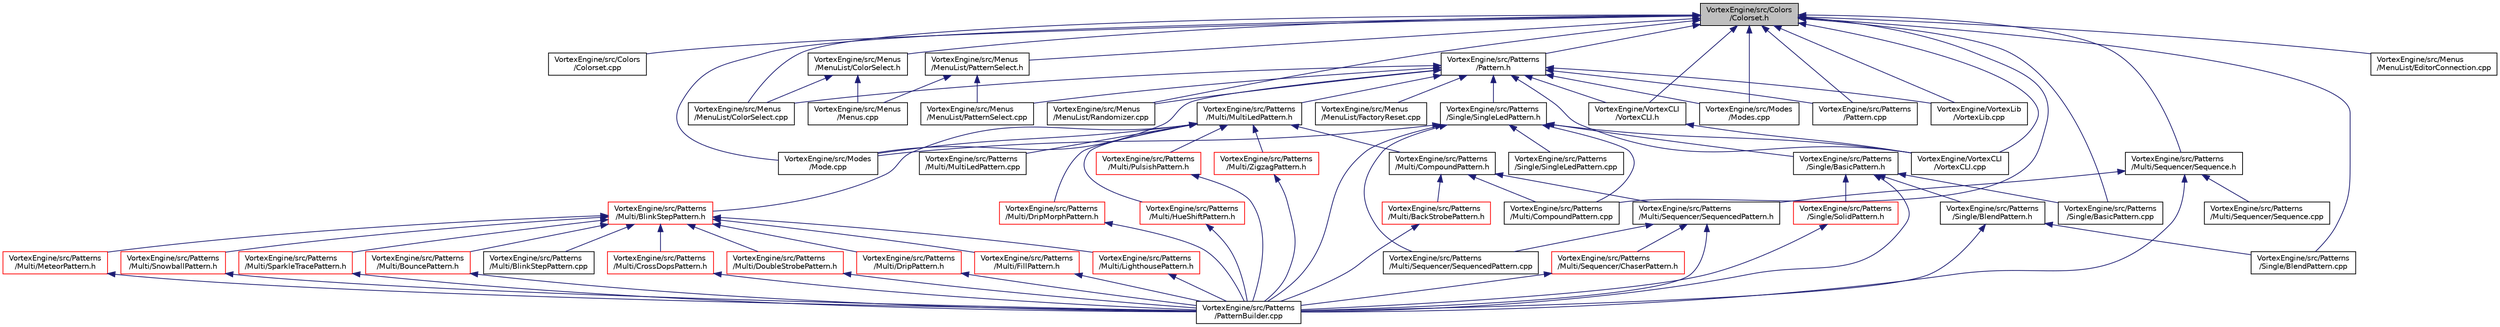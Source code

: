 digraph "VortexEngine/src/Colors/Colorset.h"
{
 // INTERACTIVE_SVG=YES
 // LATEX_PDF_SIZE
  bgcolor="transparent";
  edge [fontname="Helvetica",fontsize="10",labelfontname="Helvetica",labelfontsize="10"];
  node [fontname="Helvetica",fontsize="10",shape=record];
  Node1 [label="VortexEngine/src/Colors\l/Colorset.h",height=0.2,width=0.4,color="black", fillcolor="grey75", style="filled", fontcolor="black",tooltip=" "];
  Node1 -> Node2 [dir="back",color="midnightblue",fontsize="10",style="solid"];
  Node2 [label="VortexEngine/src/Colors\l/Colorset.cpp",height=0.2,width=0.4,color="black",URL="$Colorset_8cpp.html",tooltip=" "];
  Node1 -> Node3 [dir="back",color="midnightblue",fontsize="10",style="solid"];
  Node3 [label="VortexEngine/src/Menus\l/MenuList/ColorSelect.h",height=0.2,width=0.4,color="black",URL="$ColorSelect_8h.html",tooltip=" "];
  Node3 -> Node4 [dir="back",color="midnightblue",fontsize="10",style="solid"];
  Node4 [label="VortexEngine/src/Menus\l/MenuList/ColorSelect.cpp",height=0.2,width=0.4,color="black",URL="$ColorSelect_8cpp.html",tooltip=" "];
  Node3 -> Node5 [dir="back",color="midnightblue",fontsize="10",style="solid"];
  Node5 [label="VortexEngine/src/Menus\l/Menus.cpp",height=0.2,width=0.4,color="black",URL="$Menus_8cpp.html",tooltip=" "];
  Node1 -> Node6 [dir="back",color="midnightblue",fontsize="10",style="solid"];
  Node6 [label="VortexEngine/src/Patterns\l/Pattern.h",height=0.2,width=0.4,color="black",URL="$Pattern_8h.html",tooltip=" "];
  Node6 -> Node4 [dir="back",color="midnightblue",fontsize="10",style="solid"];
  Node6 -> Node7 [dir="back",color="midnightblue",fontsize="10",style="solid"];
  Node7 [label="VortexEngine/src/Menus\l/MenuList/FactoryReset.cpp",height=0.2,width=0.4,color="black",URL="$FactoryReset_8cpp.html",tooltip=" "];
  Node6 -> Node8 [dir="back",color="midnightblue",fontsize="10",style="solid"];
  Node8 [label="VortexEngine/src/Menus\l/MenuList/PatternSelect.cpp",height=0.2,width=0.4,color="black",URL="$PatternSelect_8cpp.html",tooltip=" "];
  Node6 -> Node9 [dir="back",color="midnightblue",fontsize="10",style="solid"];
  Node9 [label="VortexEngine/src/Menus\l/MenuList/Randomizer.cpp",height=0.2,width=0.4,color="black",URL="$Randomizer_8cpp.html",tooltip=" "];
  Node6 -> Node10 [dir="back",color="midnightblue",fontsize="10",style="solid"];
  Node10 [label="VortexEngine/src/Patterns\l/Single/SingleLedPattern.h",height=0.2,width=0.4,color="black",URL="$SingleLedPattern_8h.html",tooltip=" "];
  Node10 -> Node11 [dir="back",color="midnightblue",fontsize="10",style="solid"];
  Node11 [label="VortexEngine/src/Modes\l/Mode.cpp",height=0.2,width=0.4,color="black",URL="$Mode_8cpp.html",tooltip=" "];
  Node10 -> Node12 [dir="back",color="midnightblue",fontsize="10",style="solid"];
  Node12 [label="VortexEngine/src/Patterns\l/Multi/CompoundPattern.cpp",height=0.2,width=0.4,color="black",URL="$CompoundPattern_8cpp.html",tooltip=" "];
  Node10 -> Node13 [dir="back",color="midnightblue",fontsize="10",style="solid"];
  Node13 [label="VortexEngine/src/Patterns\l/Multi/Sequencer/SequencedPattern.cpp",height=0.2,width=0.4,color="black",URL="$SequencedPattern_8cpp.html",tooltip=" "];
  Node10 -> Node14 [dir="back",color="midnightblue",fontsize="10",style="solid"];
  Node14 [label="VortexEngine/src/Patterns\l/PatternBuilder.cpp",height=0.2,width=0.4,color="black",URL="$PatternBuilder_8cpp.html",tooltip=" "];
  Node10 -> Node15 [dir="back",color="midnightblue",fontsize="10",style="solid"];
  Node15 [label="VortexEngine/src/Patterns\l/Single/BasicPattern.h",height=0.2,width=0.4,color="black",URL="$BasicPattern_8h.html",tooltip=" "];
  Node15 -> Node14 [dir="back",color="midnightblue",fontsize="10",style="solid"];
  Node15 -> Node16 [dir="back",color="midnightblue",fontsize="10",style="solid"];
  Node16 [label="VortexEngine/src/Patterns\l/Single/BlendPattern.h",height=0.2,width=0.4,color="black",URL="$BlendPattern_8h.html",tooltip=" "];
  Node16 -> Node14 [dir="back",color="midnightblue",fontsize="10",style="solid"];
  Node16 -> Node17 [dir="back",color="midnightblue",fontsize="10",style="solid"];
  Node17 [label="VortexEngine/src/Patterns\l/Single/BlendPattern.cpp",height=0.2,width=0.4,color="black",URL="$BlendPattern_8cpp.html",tooltip=" "];
  Node15 -> Node18 [dir="back",color="midnightblue",fontsize="10",style="solid"];
  Node18 [label="VortexEngine/src/Patterns\l/Single/SolidPattern.h",height=0.2,width=0.4,color="red",URL="$SolidPattern_8h.html",tooltip=" "];
  Node18 -> Node14 [dir="back",color="midnightblue",fontsize="10",style="solid"];
  Node15 -> Node20 [dir="back",color="midnightblue",fontsize="10",style="solid"];
  Node20 [label="VortexEngine/src/Patterns\l/Single/BasicPattern.cpp",height=0.2,width=0.4,color="black",URL="$BasicPattern_8cpp.html",tooltip=" "];
  Node10 -> Node21 [dir="back",color="midnightblue",fontsize="10",style="solid"];
  Node21 [label="VortexEngine/src/Patterns\l/Single/SingleLedPattern.cpp",height=0.2,width=0.4,color="black",URL="$SingleLedPattern_8cpp.html",tooltip=" "];
  Node10 -> Node22 [dir="back",color="midnightblue",fontsize="10",style="solid"];
  Node22 [label="VortexEngine/VortexCLI\l/VortexCLI.cpp",height=0.2,width=0.4,color="black",URL="$VortexCLI_8cpp.html",tooltip=" "];
  Node6 -> Node23 [dir="back",color="midnightblue",fontsize="10",style="solid"];
  Node23 [label="VortexEngine/src/Patterns\l/Multi/MultiLedPattern.h",height=0.2,width=0.4,color="black",URL="$MultiLedPattern_8h.html",tooltip=" "];
  Node23 -> Node11 [dir="back",color="midnightblue",fontsize="10",style="solid"];
  Node23 -> Node24 [dir="back",color="midnightblue",fontsize="10",style="solid"];
  Node24 [label="VortexEngine/src/Patterns\l/Multi/CompoundPattern.h",height=0.2,width=0.4,color="black",URL="$CompoundPattern_8h.html",tooltip=" "];
  Node24 -> Node25 [dir="back",color="midnightblue",fontsize="10",style="solid"];
  Node25 [label="VortexEngine/src/Patterns\l/Multi/BackStrobePattern.h",height=0.2,width=0.4,color="red",URL="$BackStrobePattern_8h.html",tooltip=" "];
  Node25 -> Node14 [dir="back",color="midnightblue",fontsize="10",style="solid"];
  Node24 -> Node12 [dir="back",color="midnightblue",fontsize="10",style="solid"];
  Node24 -> Node27 [dir="back",color="midnightblue",fontsize="10",style="solid"];
  Node27 [label="VortexEngine/src/Patterns\l/Multi/Sequencer/SequencedPattern.h",height=0.2,width=0.4,color="black",URL="$SequencedPattern_8h.html",tooltip=" "];
  Node27 -> Node28 [dir="back",color="midnightblue",fontsize="10",style="solid"];
  Node28 [label="VortexEngine/src/Patterns\l/Multi/Sequencer/ChaserPattern.h",height=0.2,width=0.4,color="red",URL="$ChaserPattern_8h.html",tooltip=" "];
  Node28 -> Node14 [dir="back",color="midnightblue",fontsize="10",style="solid"];
  Node27 -> Node13 [dir="back",color="midnightblue",fontsize="10",style="solid"];
  Node27 -> Node14 [dir="back",color="midnightblue",fontsize="10",style="solid"];
  Node23 -> Node30 [dir="back",color="midnightblue",fontsize="10",style="solid"];
  Node30 [label="VortexEngine/src/Patterns\l/Multi/BlinkStepPattern.h",height=0.2,width=0.4,color="red",URL="$BlinkStepPattern_8h.html",tooltip=" "];
  Node30 -> Node31 [dir="back",color="midnightblue",fontsize="10",style="solid"];
  Node31 [label="VortexEngine/src/Patterns\l/Multi/BlinkStepPattern.cpp",height=0.2,width=0.4,color="black",URL="$BlinkStepPattern_8cpp.html",tooltip=" "];
  Node30 -> Node32 [dir="back",color="midnightblue",fontsize="10",style="solid"];
  Node32 [label="VortexEngine/src/Patterns\l/Multi/BouncePattern.h",height=0.2,width=0.4,color="red",URL="$BouncePattern_8h.html",tooltip=" "];
  Node32 -> Node14 [dir="back",color="midnightblue",fontsize="10",style="solid"];
  Node30 -> Node34 [dir="back",color="midnightblue",fontsize="10",style="solid"];
  Node34 [label="VortexEngine/src/Patterns\l/Multi/CrossDopsPattern.h",height=0.2,width=0.4,color="red",URL="$CrossDopsPattern_8h.html",tooltip=" "];
  Node34 -> Node14 [dir="back",color="midnightblue",fontsize="10",style="solid"];
  Node30 -> Node36 [dir="back",color="midnightblue",fontsize="10",style="solid"];
  Node36 [label="VortexEngine/src/Patterns\l/Multi/DoubleStrobePattern.h",height=0.2,width=0.4,color="red",URL="$DoubleStrobePattern_8h.html",tooltip=" "];
  Node36 -> Node14 [dir="back",color="midnightblue",fontsize="10",style="solid"];
  Node30 -> Node38 [dir="back",color="midnightblue",fontsize="10",style="solid"];
  Node38 [label="VortexEngine/src/Patterns\l/Multi/DripPattern.h",height=0.2,width=0.4,color="red",URL="$DripPattern_8h.html",tooltip=" "];
  Node38 -> Node14 [dir="back",color="midnightblue",fontsize="10",style="solid"];
  Node30 -> Node40 [dir="back",color="midnightblue",fontsize="10",style="solid"];
  Node40 [label="VortexEngine/src/Patterns\l/Multi/FillPattern.h",height=0.2,width=0.4,color="red",URL="$FillPattern_8h.html",tooltip=" "];
  Node40 -> Node14 [dir="back",color="midnightblue",fontsize="10",style="solid"];
  Node30 -> Node42 [dir="back",color="midnightblue",fontsize="10",style="solid"];
  Node42 [label="VortexEngine/src/Patterns\l/Multi/LighthousePattern.h",height=0.2,width=0.4,color="red",URL="$LighthousePattern_8h.html",tooltip=" "];
  Node42 -> Node14 [dir="back",color="midnightblue",fontsize="10",style="solid"];
  Node30 -> Node44 [dir="back",color="midnightblue",fontsize="10",style="solid"];
  Node44 [label="VortexEngine/src/Patterns\l/Multi/MeteorPattern.h",height=0.2,width=0.4,color="red",URL="$MeteorPattern_8h.html",tooltip=" "];
  Node44 -> Node14 [dir="back",color="midnightblue",fontsize="10",style="solid"];
  Node30 -> Node46 [dir="back",color="midnightblue",fontsize="10",style="solid"];
  Node46 [label="VortexEngine/src/Patterns\l/Multi/SnowballPattern.h",height=0.2,width=0.4,color="red",URL="$SnowballPattern_8h.html",tooltip=" "];
  Node46 -> Node14 [dir="back",color="midnightblue",fontsize="10",style="solid"];
  Node30 -> Node48 [dir="back",color="midnightblue",fontsize="10",style="solid"];
  Node48 [label="VortexEngine/src/Patterns\l/Multi/SparkleTracePattern.h",height=0.2,width=0.4,color="red",URL="$SparkleTracePattern_8h.html",tooltip=" "];
  Node48 -> Node14 [dir="back",color="midnightblue",fontsize="10",style="solid"];
  Node23 -> Node60 [dir="back",color="midnightblue",fontsize="10",style="solid"];
  Node60 [label="VortexEngine/src/Patterns\l/Multi/DripMorphPattern.h",height=0.2,width=0.4,color="red",URL="$DripMorphPattern_8h.html",tooltip=" "];
  Node60 -> Node14 [dir="back",color="midnightblue",fontsize="10",style="solid"];
  Node23 -> Node62 [dir="back",color="midnightblue",fontsize="10",style="solid"];
  Node62 [label="VortexEngine/src/Patterns\l/Multi/HueShiftPattern.h",height=0.2,width=0.4,color="red",URL="$HueShiftPattern_8h.html",tooltip=" "];
  Node62 -> Node14 [dir="back",color="midnightblue",fontsize="10",style="solid"];
  Node23 -> Node64 [dir="back",color="midnightblue",fontsize="10",style="solid"];
  Node64 [label="VortexEngine/src/Patterns\l/Multi/MultiLedPattern.cpp",height=0.2,width=0.4,color="black",URL="$MultiLedPattern_8cpp.html",tooltip=" "];
  Node23 -> Node65 [dir="back",color="midnightblue",fontsize="10",style="solid"];
  Node65 [label="VortexEngine/src/Patterns\l/Multi/PulsishPattern.h",height=0.2,width=0.4,color="red",URL="$PulsishPattern_8h.html",tooltip=" "];
  Node65 -> Node14 [dir="back",color="midnightblue",fontsize="10",style="solid"];
  Node23 -> Node67 [dir="back",color="midnightblue",fontsize="10",style="solid"];
  Node67 [label="VortexEngine/src/Patterns\l/Multi/ZigzagPattern.h",height=0.2,width=0.4,color="red",URL="$ZigzagPattern_8h.html",tooltip=" "];
  Node67 -> Node14 [dir="back",color="midnightblue",fontsize="10",style="solid"];
  Node6 -> Node11 [dir="back",color="midnightblue",fontsize="10",style="solid"];
  Node6 -> Node69 [dir="back",color="midnightblue",fontsize="10",style="solid"];
  Node69 [label="VortexEngine/src/Modes\l/Modes.cpp",height=0.2,width=0.4,color="black",URL="$Modes_8cpp.html",tooltip=" "];
  Node6 -> Node70 [dir="back",color="midnightblue",fontsize="10",style="solid"];
  Node70 [label="VortexEngine/src/Patterns\l/Pattern.cpp",height=0.2,width=0.4,color="black",URL="$Pattern_8cpp.html",tooltip=" "];
  Node6 -> Node71 [dir="back",color="midnightblue",fontsize="10",style="solid"];
  Node71 [label="VortexEngine/VortexLib\l/VortexLib.cpp",height=0.2,width=0.4,color="black",URL="$VortexLib_8cpp.html",tooltip=" "];
  Node6 -> Node72 [dir="back",color="midnightblue",fontsize="10",style="solid"];
  Node72 [label="VortexEngine/VortexCLI\l/VortexCLI.h",height=0.2,width=0.4,color="black",URL="$VortexCLI_8h.html",tooltip=" "];
  Node72 -> Node22 [dir="back",color="midnightblue",fontsize="10",style="solid"];
  Node6 -> Node22 [dir="back",color="midnightblue",fontsize="10",style="solid"];
  Node1 -> Node4 [dir="back",color="midnightblue",fontsize="10",style="solid"];
  Node1 -> Node73 [dir="back",color="midnightblue",fontsize="10",style="solid"];
  Node73 [label="VortexEngine/src/Menus\l/MenuList/EditorConnection.cpp",height=0.2,width=0.4,color="black",URL="$EditorConnection_8cpp.html",tooltip=" "];
  Node1 -> Node74 [dir="back",color="midnightblue",fontsize="10",style="solid"];
  Node74 [label="VortexEngine/src/Menus\l/MenuList/PatternSelect.h",height=0.2,width=0.4,color="black",URL="$PatternSelect_8h.html",tooltip=" "];
  Node74 -> Node8 [dir="back",color="midnightblue",fontsize="10",style="solid"];
  Node74 -> Node5 [dir="back",color="midnightblue",fontsize="10",style="solid"];
  Node1 -> Node9 [dir="back",color="midnightblue",fontsize="10",style="solid"];
  Node1 -> Node11 [dir="back",color="midnightblue",fontsize="10",style="solid"];
  Node1 -> Node69 [dir="back",color="midnightblue",fontsize="10",style="solid"];
  Node1 -> Node12 [dir="back",color="midnightblue",fontsize="10",style="solid"];
  Node1 -> Node75 [dir="back",color="midnightblue",fontsize="10",style="solid"];
  Node75 [label="VortexEngine/src/Patterns\l/Multi/Sequencer/Sequence.h",height=0.2,width=0.4,color="black",URL="$Sequence_8h.html",tooltip=" "];
  Node75 -> Node27 [dir="back",color="midnightblue",fontsize="10",style="solid"];
  Node75 -> Node76 [dir="back",color="midnightblue",fontsize="10",style="solid"];
  Node76 [label="VortexEngine/src/Patterns\l/Multi/Sequencer/Sequence.cpp",height=0.2,width=0.4,color="black",URL="$Sequence_8cpp.html",tooltip=" "];
  Node75 -> Node14 [dir="back",color="midnightblue",fontsize="10",style="solid"];
  Node1 -> Node70 [dir="back",color="midnightblue",fontsize="10",style="solid"];
  Node1 -> Node20 [dir="back",color="midnightblue",fontsize="10",style="solid"];
  Node1 -> Node17 [dir="back",color="midnightblue",fontsize="10",style="solid"];
  Node1 -> Node71 [dir="back",color="midnightblue",fontsize="10",style="solid"];
  Node1 -> Node72 [dir="back",color="midnightblue",fontsize="10",style="solid"];
  Node1 -> Node22 [dir="back",color="midnightblue",fontsize="10",style="solid"];
}
